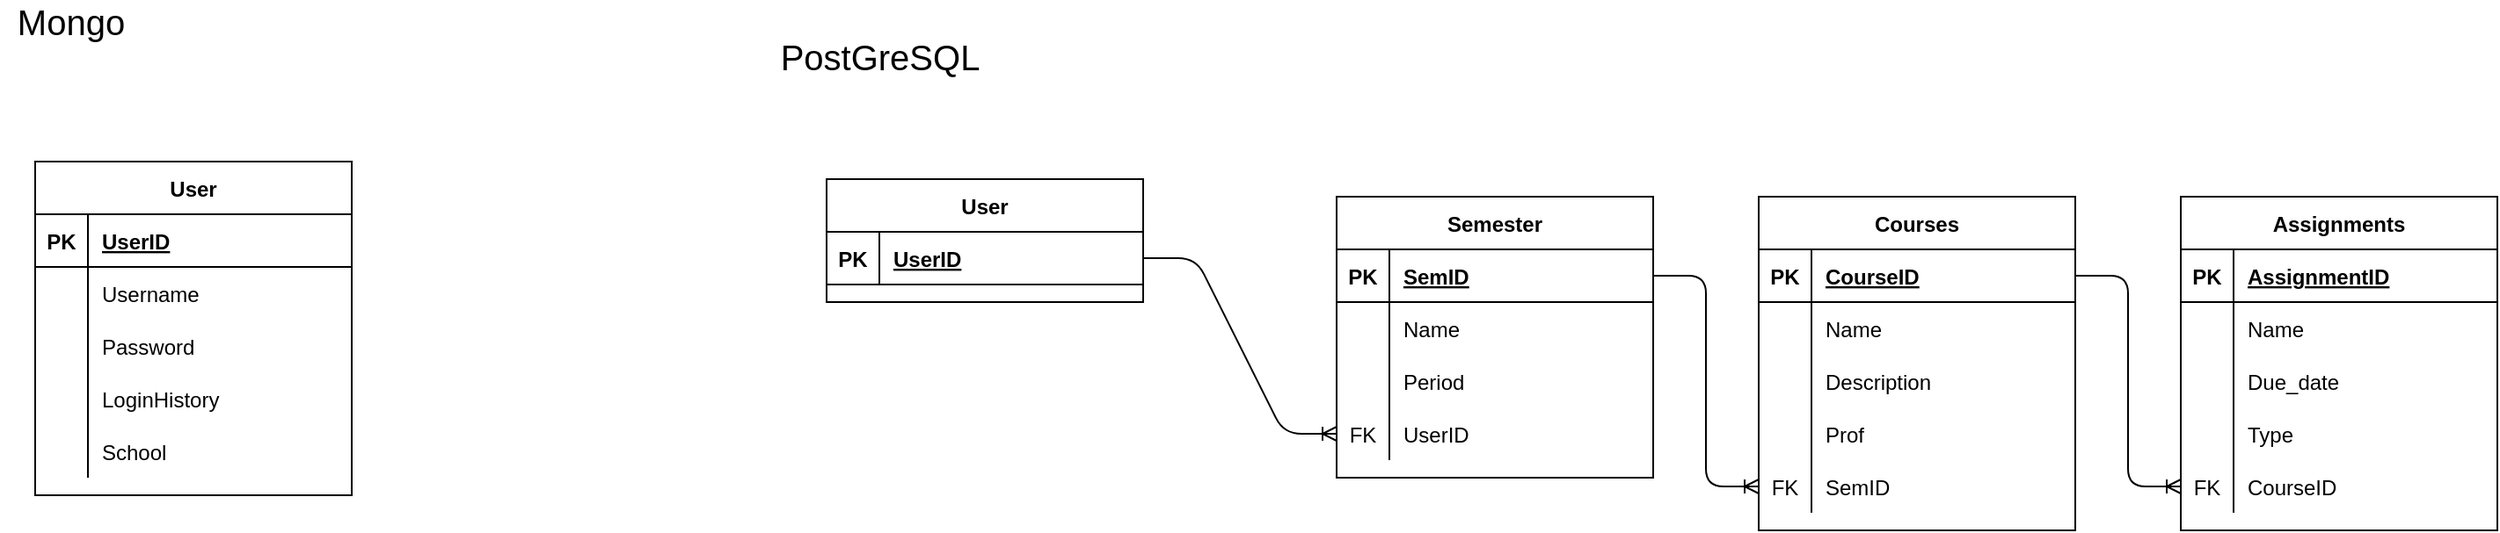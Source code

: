 <mxfile version="14.1.1" type="device"><diagram id="1e05xUhEzXFztGfyfD7P" name="Page-1"><mxGraphModel dx="1422" dy="762" grid="1" gridSize="10" guides="1" tooltips="1" connect="1" arrows="1" fold="1" page="1" pageScale="1" pageWidth="850" pageHeight="1100" math="0" shadow="0"><root><mxCell id="0"/><mxCell id="1" parent="0"/><mxCell id="xFJCQSzcr7MT5ZLuHocD-1" value="User" style="shape=table;startSize=30;container=1;collapsible=1;childLayout=tableLayout;fixedRows=1;rowLines=0;fontStyle=1;align=center;resizeLast=1;" vertex="1" parent="1"><mxGeometry x="100" y="230" width="180" height="190" as="geometry"/></mxCell><mxCell id="xFJCQSzcr7MT5ZLuHocD-2" value="" style="shape=partialRectangle;collapsible=0;dropTarget=0;pointerEvents=0;fillColor=none;top=0;left=0;bottom=1;right=0;points=[[0,0.5],[1,0.5]];portConstraint=eastwest;" vertex="1" parent="xFJCQSzcr7MT5ZLuHocD-1"><mxGeometry y="30" width="180" height="30" as="geometry"/></mxCell><mxCell id="xFJCQSzcr7MT5ZLuHocD-3" value="PK" style="shape=partialRectangle;connectable=0;fillColor=none;top=0;left=0;bottom=0;right=0;fontStyle=1;overflow=hidden;" vertex="1" parent="xFJCQSzcr7MT5ZLuHocD-2"><mxGeometry width="30" height="30" as="geometry"/></mxCell><mxCell id="xFJCQSzcr7MT5ZLuHocD-4" value="UserID" style="shape=partialRectangle;connectable=0;fillColor=none;top=0;left=0;bottom=0;right=0;align=left;spacingLeft=6;fontStyle=5;overflow=hidden;" vertex="1" parent="xFJCQSzcr7MT5ZLuHocD-2"><mxGeometry x="30" width="150" height="30" as="geometry"/></mxCell><mxCell id="xFJCQSzcr7MT5ZLuHocD-5" value="" style="shape=partialRectangle;collapsible=0;dropTarget=0;pointerEvents=0;fillColor=none;top=0;left=0;bottom=0;right=0;points=[[0,0.5],[1,0.5]];portConstraint=eastwest;" vertex="1" parent="xFJCQSzcr7MT5ZLuHocD-1"><mxGeometry y="60" width="180" height="30" as="geometry"/></mxCell><mxCell id="xFJCQSzcr7MT5ZLuHocD-6" value="" style="shape=partialRectangle;connectable=0;fillColor=none;top=0;left=0;bottom=0;right=0;editable=1;overflow=hidden;" vertex="1" parent="xFJCQSzcr7MT5ZLuHocD-5"><mxGeometry width="30" height="30" as="geometry"/></mxCell><mxCell id="xFJCQSzcr7MT5ZLuHocD-7" value="Username" style="shape=partialRectangle;connectable=0;fillColor=none;top=0;left=0;bottom=0;right=0;align=left;spacingLeft=6;overflow=hidden;" vertex="1" parent="xFJCQSzcr7MT5ZLuHocD-5"><mxGeometry x="30" width="150" height="30" as="geometry"/></mxCell><mxCell id="xFJCQSzcr7MT5ZLuHocD-8" value="" style="shape=partialRectangle;collapsible=0;dropTarget=0;pointerEvents=0;fillColor=none;top=0;left=0;bottom=0;right=0;points=[[0,0.5],[1,0.5]];portConstraint=eastwest;" vertex="1" parent="xFJCQSzcr7MT5ZLuHocD-1"><mxGeometry y="90" width="180" height="30" as="geometry"/></mxCell><mxCell id="xFJCQSzcr7MT5ZLuHocD-9" value="" style="shape=partialRectangle;connectable=0;fillColor=none;top=0;left=0;bottom=0;right=0;editable=1;overflow=hidden;" vertex="1" parent="xFJCQSzcr7MT5ZLuHocD-8"><mxGeometry width="30" height="30" as="geometry"/></mxCell><mxCell id="xFJCQSzcr7MT5ZLuHocD-10" value="Password" style="shape=partialRectangle;connectable=0;fillColor=none;top=0;left=0;bottom=0;right=0;align=left;spacingLeft=6;overflow=hidden;" vertex="1" parent="xFJCQSzcr7MT5ZLuHocD-8"><mxGeometry x="30" width="150" height="30" as="geometry"/></mxCell><mxCell id="xFJCQSzcr7MT5ZLuHocD-11" value="" style="shape=partialRectangle;collapsible=0;dropTarget=0;pointerEvents=0;fillColor=none;top=0;left=0;bottom=0;right=0;points=[[0,0.5],[1,0.5]];portConstraint=eastwest;" vertex="1" parent="xFJCQSzcr7MT5ZLuHocD-1"><mxGeometry y="120" width="180" height="30" as="geometry"/></mxCell><mxCell id="xFJCQSzcr7MT5ZLuHocD-12" value="" style="shape=partialRectangle;connectable=0;fillColor=none;top=0;left=0;bottom=0;right=0;editable=1;overflow=hidden;" vertex="1" parent="xFJCQSzcr7MT5ZLuHocD-11"><mxGeometry width="30" height="30" as="geometry"/></mxCell><mxCell id="xFJCQSzcr7MT5ZLuHocD-13" value="LoginHistory" style="shape=partialRectangle;connectable=0;fillColor=none;top=0;left=0;bottom=0;right=0;align=left;spacingLeft=6;overflow=hidden;" vertex="1" parent="xFJCQSzcr7MT5ZLuHocD-11"><mxGeometry x="30" width="150" height="30" as="geometry"/></mxCell><mxCell id="xFJCQSzcr7MT5ZLuHocD-14" value="" style="shape=partialRectangle;collapsible=0;dropTarget=0;pointerEvents=0;fillColor=none;top=0;left=0;bottom=0;right=0;points=[[0,0.5],[1,0.5]];portConstraint=eastwest;" vertex="1" parent="xFJCQSzcr7MT5ZLuHocD-1"><mxGeometry y="150" width="180" height="30" as="geometry"/></mxCell><mxCell id="xFJCQSzcr7MT5ZLuHocD-15" value="" style="shape=partialRectangle;connectable=0;fillColor=none;top=0;left=0;bottom=0;right=0;editable=1;overflow=hidden;" vertex="1" parent="xFJCQSzcr7MT5ZLuHocD-14"><mxGeometry width="30" height="30" as="geometry"/></mxCell><mxCell id="xFJCQSzcr7MT5ZLuHocD-16" value="School" style="shape=partialRectangle;connectable=0;fillColor=none;top=0;left=0;bottom=0;right=0;align=left;spacingLeft=6;overflow=hidden;" vertex="1" parent="xFJCQSzcr7MT5ZLuHocD-14"><mxGeometry x="30" width="150" height="30" as="geometry"/></mxCell><mxCell id="xFJCQSzcr7MT5ZLuHocD-17" value="&lt;font style=&quot;font-size: 20px&quot;&gt;Mongo&lt;/font&gt;" style="text;html=1;align=center;verticalAlign=middle;resizable=0;points=[];autosize=1;" vertex="1" parent="1"><mxGeometry x="80" y="140" width="80" height="20" as="geometry"/></mxCell><mxCell id="xFJCQSzcr7MT5ZLuHocD-18" value="User" style="shape=table;startSize=30;container=1;collapsible=1;childLayout=tableLayout;fixedRows=1;rowLines=0;fontStyle=1;align=center;resizeLast=1;" vertex="1" parent="1"><mxGeometry x="550" y="240" width="180" height="70" as="geometry"/></mxCell><mxCell id="xFJCQSzcr7MT5ZLuHocD-19" value="" style="shape=partialRectangle;collapsible=0;dropTarget=0;pointerEvents=0;fillColor=none;top=0;left=0;bottom=1;right=0;points=[[0,0.5],[1,0.5]];portConstraint=eastwest;" vertex="1" parent="xFJCQSzcr7MT5ZLuHocD-18"><mxGeometry y="30" width="180" height="30" as="geometry"/></mxCell><mxCell id="xFJCQSzcr7MT5ZLuHocD-20" value="PK" style="shape=partialRectangle;connectable=0;fillColor=none;top=0;left=0;bottom=0;right=0;fontStyle=1;overflow=hidden;" vertex="1" parent="xFJCQSzcr7MT5ZLuHocD-19"><mxGeometry width="30" height="30" as="geometry"/></mxCell><mxCell id="xFJCQSzcr7MT5ZLuHocD-21" value="UserID" style="shape=partialRectangle;connectable=0;fillColor=none;top=0;left=0;bottom=0;right=0;align=left;spacingLeft=6;fontStyle=5;overflow=hidden;" vertex="1" parent="xFJCQSzcr7MT5ZLuHocD-19"><mxGeometry x="30" width="150" height="30" as="geometry"/></mxCell><mxCell id="xFJCQSzcr7MT5ZLuHocD-34" value="&lt;font style=&quot;font-size: 20px&quot;&gt;PostGreSQL&lt;/font&gt;" style="text;html=1;align=center;verticalAlign=middle;resizable=0;points=[];autosize=1;" vertex="1" parent="1"><mxGeometry x="515" y="160" width="130" height="20" as="geometry"/></mxCell><mxCell id="xFJCQSzcr7MT5ZLuHocD-35" value="Semester" style="shape=table;startSize=30;container=1;collapsible=1;childLayout=tableLayout;fixedRows=1;rowLines=0;fontStyle=1;align=center;resizeLast=1;" vertex="1" parent="1"><mxGeometry x="840" y="250" width="180" height="160" as="geometry"/></mxCell><mxCell id="xFJCQSzcr7MT5ZLuHocD-36" value="" style="shape=partialRectangle;collapsible=0;dropTarget=0;pointerEvents=0;fillColor=none;top=0;left=0;bottom=1;right=0;points=[[0,0.5],[1,0.5]];portConstraint=eastwest;" vertex="1" parent="xFJCQSzcr7MT5ZLuHocD-35"><mxGeometry y="30" width="180" height="30" as="geometry"/></mxCell><mxCell id="xFJCQSzcr7MT5ZLuHocD-37" value="PK" style="shape=partialRectangle;connectable=0;fillColor=none;top=0;left=0;bottom=0;right=0;fontStyle=1;overflow=hidden;" vertex="1" parent="xFJCQSzcr7MT5ZLuHocD-36"><mxGeometry width="30" height="30" as="geometry"/></mxCell><mxCell id="xFJCQSzcr7MT5ZLuHocD-38" value="SemID" style="shape=partialRectangle;connectable=0;fillColor=none;top=0;left=0;bottom=0;right=0;align=left;spacingLeft=6;fontStyle=5;overflow=hidden;" vertex="1" parent="xFJCQSzcr7MT5ZLuHocD-36"><mxGeometry x="30" width="150" height="30" as="geometry"/></mxCell><mxCell id="xFJCQSzcr7MT5ZLuHocD-39" value="" style="shape=partialRectangle;collapsible=0;dropTarget=0;pointerEvents=0;fillColor=none;top=0;left=0;bottom=0;right=0;points=[[0,0.5],[1,0.5]];portConstraint=eastwest;" vertex="1" parent="xFJCQSzcr7MT5ZLuHocD-35"><mxGeometry y="60" width="180" height="30" as="geometry"/></mxCell><mxCell id="xFJCQSzcr7MT5ZLuHocD-40" value="" style="shape=partialRectangle;connectable=0;fillColor=none;top=0;left=0;bottom=0;right=0;editable=1;overflow=hidden;" vertex="1" parent="xFJCQSzcr7MT5ZLuHocD-39"><mxGeometry width="30" height="30" as="geometry"/></mxCell><mxCell id="xFJCQSzcr7MT5ZLuHocD-41" value="Name" style="shape=partialRectangle;connectable=0;fillColor=none;top=0;left=0;bottom=0;right=0;align=left;spacingLeft=6;overflow=hidden;" vertex="1" parent="xFJCQSzcr7MT5ZLuHocD-39"><mxGeometry x="30" width="150" height="30" as="geometry"/></mxCell><mxCell id="xFJCQSzcr7MT5ZLuHocD-42" value="" style="shape=partialRectangle;collapsible=0;dropTarget=0;pointerEvents=0;fillColor=none;top=0;left=0;bottom=0;right=0;points=[[0,0.5],[1,0.5]];portConstraint=eastwest;" vertex="1" parent="xFJCQSzcr7MT5ZLuHocD-35"><mxGeometry y="90" width="180" height="30" as="geometry"/></mxCell><mxCell id="xFJCQSzcr7MT5ZLuHocD-43" value="" style="shape=partialRectangle;connectable=0;fillColor=none;top=0;left=0;bottom=0;right=0;editable=1;overflow=hidden;" vertex="1" parent="xFJCQSzcr7MT5ZLuHocD-42"><mxGeometry width="30" height="30" as="geometry"/></mxCell><mxCell id="xFJCQSzcr7MT5ZLuHocD-44" value="Period" style="shape=partialRectangle;connectable=0;fillColor=none;top=0;left=0;bottom=0;right=0;align=left;spacingLeft=6;overflow=hidden;" vertex="1" parent="xFJCQSzcr7MT5ZLuHocD-42"><mxGeometry x="30" width="150" height="30" as="geometry"/></mxCell><mxCell id="xFJCQSzcr7MT5ZLuHocD-45" value="" style="shape=partialRectangle;collapsible=0;dropTarget=0;pointerEvents=0;fillColor=none;top=0;left=0;bottom=0;right=0;points=[[0,0.5],[1,0.5]];portConstraint=eastwest;" vertex="1" parent="xFJCQSzcr7MT5ZLuHocD-35"><mxGeometry y="120" width="180" height="30" as="geometry"/></mxCell><mxCell id="xFJCQSzcr7MT5ZLuHocD-46" value="FK" style="shape=partialRectangle;connectable=0;fillColor=none;top=0;left=0;bottom=0;right=0;editable=1;overflow=hidden;" vertex="1" parent="xFJCQSzcr7MT5ZLuHocD-45"><mxGeometry width="30" height="30" as="geometry"/></mxCell><mxCell id="xFJCQSzcr7MT5ZLuHocD-47" value="UserID" style="shape=partialRectangle;connectable=0;fillColor=none;top=0;left=0;bottom=0;right=0;align=left;spacingLeft=6;overflow=hidden;" vertex="1" parent="xFJCQSzcr7MT5ZLuHocD-45"><mxGeometry x="30" width="150" height="30" as="geometry"/></mxCell><mxCell id="xFJCQSzcr7MT5ZLuHocD-51" value="Courses" style="shape=table;startSize=30;container=1;collapsible=1;childLayout=tableLayout;fixedRows=1;rowLines=0;fontStyle=1;align=center;resizeLast=1;" vertex="1" parent="1"><mxGeometry x="1080" y="250" width="180" height="190" as="geometry"/></mxCell><mxCell id="xFJCQSzcr7MT5ZLuHocD-52" value="" style="shape=partialRectangle;collapsible=0;dropTarget=0;pointerEvents=0;fillColor=none;top=0;left=0;bottom=1;right=0;points=[[0,0.5],[1,0.5]];portConstraint=eastwest;" vertex="1" parent="xFJCQSzcr7MT5ZLuHocD-51"><mxGeometry y="30" width="180" height="30" as="geometry"/></mxCell><mxCell id="xFJCQSzcr7MT5ZLuHocD-53" value="PK" style="shape=partialRectangle;connectable=0;fillColor=none;top=0;left=0;bottom=0;right=0;fontStyle=1;overflow=hidden;" vertex="1" parent="xFJCQSzcr7MT5ZLuHocD-52"><mxGeometry width="30" height="30" as="geometry"/></mxCell><mxCell id="xFJCQSzcr7MT5ZLuHocD-54" value="CourseID" style="shape=partialRectangle;connectable=0;fillColor=none;top=0;left=0;bottom=0;right=0;align=left;spacingLeft=6;fontStyle=5;overflow=hidden;" vertex="1" parent="xFJCQSzcr7MT5ZLuHocD-52"><mxGeometry x="30" width="150" height="30" as="geometry"/></mxCell><mxCell id="xFJCQSzcr7MT5ZLuHocD-55" value="" style="shape=partialRectangle;collapsible=0;dropTarget=0;pointerEvents=0;fillColor=none;top=0;left=0;bottom=0;right=0;points=[[0,0.5],[1,0.5]];portConstraint=eastwest;" vertex="1" parent="xFJCQSzcr7MT5ZLuHocD-51"><mxGeometry y="60" width="180" height="30" as="geometry"/></mxCell><mxCell id="xFJCQSzcr7MT5ZLuHocD-56" value="" style="shape=partialRectangle;connectable=0;fillColor=none;top=0;left=0;bottom=0;right=0;editable=1;overflow=hidden;" vertex="1" parent="xFJCQSzcr7MT5ZLuHocD-55"><mxGeometry width="30" height="30" as="geometry"/></mxCell><mxCell id="xFJCQSzcr7MT5ZLuHocD-57" value="Name " style="shape=partialRectangle;connectable=0;fillColor=none;top=0;left=0;bottom=0;right=0;align=left;spacingLeft=6;overflow=hidden;" vertex="1" parent="xFJCQSzcr7MT5ZLuHocD-55"><mxGeometry x="30" width="150" height="30" as="geometry"/></mxCell><mxCell id="xFJCQSzcr7MT5ZLuHocD-58" value="" style="shape=partialRectangle;collapsible=0;dropTarget=0;pointerEvents=0;fillColor=none;top=0;left=0;bottom=0;right=0;points=[[0,0.5],[1,0.5]];portConstraint=eastwest;" vertex="1" parent="xFJCQSzcr7MT5ZLuHocD-51"><mxGeometry y="90" width="180" height="30" as="geometry"/></mxCell><mxCell id="xFJCQSzcr7MT5ZLuHocD-59" value="" style="shape=partialRectangle;connectable=0;fillColor=none;top=0;left=0;bottom=0;right=0;editable=1;overflow=hidden;" vertex="1" parent="xFJCQSzcr7MT5ZLuHocD-58"><mxGeometry width="30" height="30" as="geometry"/></mxCell><mxCell id="xFJCQSzcr7MT5ZLuHocD-60" value="Description" style="shape=partialRectangle;connectable=0;fillColor=none;top=0;left=0;bottom=0;right=0;align=left;spacingLeft=6;overflow=hidden;" vertex="1" parent="xFJCQSzcr7MT5ZLuHocD-58"><mxGeometry x="30" width="150" height="30" as="geometry"/></mxCell><mxCell id="xFJCQSzcr7MT5ZLuHocD-61" value="" style="shape=partialRectangle;collapsible=0;dropTarget=0;pointerEvents=0;fillColor=none;top=0;left=0;bottom=0;right=0;points=[[0,0.5],[1,0.5]];portConstraint=eastwest;" vertex="1" parent="xFJCQSzcr7MT5ZLuHocD-51"><mxGeometry y="120" width="180" height="30" as="geometry"/></mxCell><mxCell id="xFJCQSzcr7MT5ZLuHocD-62" value="" style="shape=partialRectangle;connectable=0;fillColor=none;top=0;left=0;bottom=0;right=0;editable=1;overflow=hidden;" vertex="1" parent="xFJCQSzcr7MT5ZLuHocD-61"><mxGeometry width="30" height="30" as="geometry"/></mxCell><mxCell id="xFJCQSzcr7MT5ZLuHocD-63" value="Prof" style="shape=partialRectangle;connectable=0;fillColor=none;top=0;left=0;bottom=0;right=0;align=left;spacingLeft=6;overflow=hidden;" vertex="1" parent="xFJCQSzcr7MT5ZLuHocD-61"><mxGeometry x="30" width="150" height="30" as="geometry"/></mxCell><mxCell id="xFJCQSzcr7MT5ZLuHocD-64" value="" style="shape=partialRectangle;collapsible=0;dropTarget=0;pointerEvents=0;fillColor=none;top=0;left=0;bottom=0;right=0;points=[[0,0.5],[1,0.5]];portConstraint=eastwest;" vertex="1" parent="xFJCQSzcr7MT5ZLuHocD-51"><mxGeometry y="150" width="180" height="30" as="geometry"/></mxCell><mxCell id="xFJCQSzcr7MT5ZLuHocD-65" value="FK" style="shape=partialRectangle;connectable=0;fillColor=none;top=0;left=0;bottom=0;right=0;editable=1;overflow=hidden;" vertex="1" parent="xFJCQSzcr7MT5ZLuHocD-64"><mxGeometry width="30" height="30" as="geometry"/></mxCell><mxCell id="xFJCQSzcr7MT5ZLuHocD-66" value="SemID" style="shape=partialRectangle;connectable=0;fillColor=none;top=0;left=0;bottom=0;right=0;align=left;spacingLeft=6;overflow=hidden;" vertex="1" parent="xFJCQSzcr7MT5ZLuHocD-64"><mxGeometry x="30" width="150" height="30" as="geometry"/></mxCell><mxCell id="xFJCQSzcr7MT5ZLuHocD-67" value="Assignments" style="shape=table;startSize=30;container=1;collapsible=1;childLayout=tableLayout;fixedRows=1;rowLines=0;fontStyle=1;align=center;resizeLast=1;" vertex="1" parent="1"><mxGeometry x="1320" y="250" width="180" height="190" as="geometry"/></mxCell><mxCell id="xFJCQSzcr7MT5ZLuHocD-68" value="" style="shape=partialRectangle;collapsible=0;dropTarget=0;pointerEvents=0;fillColor=none;top=0;left=0;bottom=1;right=0;points=[[0,0.5],[1,0.5]];portConstraint=eastwest;" vertex="1" parent="xFJCQSzcr7MT5ZLuHocD-67"><mxGeometry y="30" width="180" height="30" as="geometry"/></mxCell><mxCell id="xFJCQSzcr7MT5ZLuHocD-69" value="PK" style="shape=partialRectangle;connectable=0;fillColor=none;top=0;left=0;bottom=0;right=0;fontStyle=1;overflow=hidden;" vertex="1" parent="xFJCQSzcr7MT5ZLuHocD-68"><mxGeometry width="30" height="30" as="geometry"/></mxCell><mxCell id="xFJCQSzcr7MT5ZLuHocD-70" value="AssignmentID" style="shape=partialRectangle;connectable=0;fillColor=none;top=0;left=0;bottom=0;right=0;align=left;spacingLeft=6;fontStyle=5;overflow=hidden;" vertex="1" parent="xFJCQSzcr7MT5ZLuHocD-68"><mxGeometry x="30" width="150" height="30" as="geometry"/></mxCell><mxCell id="xFJCQSzcr7MT5ZLuHocD-71" value="" style="shape=partialRectangle;collapsible=0;dropTarget=0;pointerEvents=0;fillColor=none;top=0;left=0;bottom=0;right=0;points=[[0,0.5],[1,0.5]];portConstraint=eastwest;" vertex="1" parent="xFJCQSzcr7MT5ZLuHocD-67"><mxGeometry y="60" width="180" height="30" as="geometry"/></mxCell><mxCell id="xFJCQSzcr7MT5ZLuHocD-72" value="" style="shape=partialRectangle;connectable=0;fillColor=none;top=0;left=0;bottom=0;right=0;editable=1;overflow=hidden;" vertex="1" parent="xFJCQSzcr7MT5ZLuHocD-71"><mxGeometry width="30" height="30" as="geometry"/></mxCell><mxCell id="xFJCQSzcr7MT5ZLuHocD-73" value="Name " style="shape=partialRectangle;connectable=0;fillColor=none;top=0;left=0;bottom=0;right=0;align=left;spacingLeft=6;overflow=hidden;" vertex="1" parent="xFJCQSzcr7MT5ZLuHocD-71"><mxGeometry x="30" width="150" height="30" as="geometry"/></mxCell><mxCell id="xFJCQSzcr7MT5ZLuHocD-74" value="" style="shape=partialRectangle;collapsible=0;dropTarget=0;pointerEvents=0;fillColor=none;top=0;left=0;bottom=0;right=0;points=[[0,0.5],[1,0.5]];portConstraint=eastwest;" vertex="1" parent="xFJCQSzcr7MT5ZLuHocD-67"><mxGeometry y="90" width="180" height="30" as="geometry"/></mxCell><mxCell id="xFJCQSzcr7MT5ZLuHocD-75" value="" style="shape=partialRectangle;connectable=0;fillColor=none;top=0;left=0;bottom=0;right=0;editable=1;overflow=hidden;" vertex="1" parent="xFJCQSzcr7MT5ZLuHocD-74"><mxGeometry width="30" height="30" as="geometry"/></mxCell><mxCell id="xFJCQSzcr7MT5ZLuHocD-76" value="Due_date" style="shape=partialRectangle;connectable=0;fillColor=none;top=0;left=0;bottom=0;right=0;align=left;spacingLeft=6;overflow=hidden;" vertex="1" parent="xFJCQSzcr7MT5ZLuHocD-74"><mxGeometry x="30" width="150" height="30" as="geometry"/></mxCell><mxCell id="xFJCQSzcr7MT5ZLuHocD-77" value="" style="shape=partialRectangle;collapsible=0;dropTarget=0;pointerEvents=0;fillColor=none;top=0;left=0;bottom=0;right=0;points=[[0,0.5],[1,0.5]];portConstraint=eastwest;" vertex="1" parent="xFJCQSzcr7MT5ZLuHocD-67"><mxGeometry y="120" width="180" height="30" as="geometry"/></mxCell><mxCell id="xFJCQSzcr7MT5ZLuHocD-78" value="" style="shape=partialRectangle;connectable=0;fillColor=none;top=0;left=0;bottom=0;right=0;editable=1;overflow=hidden;" vertex="1" parent="xFJCQSzcr7MT5ZLuHocD-77"><mxGeometry width="30" height="30" as="geometry"/></mxCell><mxCell id="xFJCQSzcr7MT5ZLuHocD-79" value="Type" style="shape=partialRectangle;connectable=0;fillColor=none;top=0;left=0;bottom=0;right=0;align=left;spacingLeft=6;overflow=hidden;" vertex="1" parent="xFJCQSzcr7MT5ZLuHocD-77"><mxGeometry x="30" width="150" height="30" as="geometry"/></mxCell><mxCell id="xFJCQSzcr7MT5ZLuHocD-80" value="" style="shape=partialRectangle;collapsible=0;dropTarget=0;pointerEvents=0;fillColor=none;top=0;left=0;bottom=0;right=0;points=[[0,0.5],[1,0.5]];portConstraint=eastwest;" vertex="1" parent="xFJCQSzcr7MT5ZLuHocD-67"><mxGeometry y="150" width="180" height="30" as="geometry"/></mxCell><mxCell id="xFJCQSzcr7MT5ZLuHocD-81" value="FK" style="shape=partialRectangle;connectable=0;fillColor=none;top=0;left=0;bottom=0;right=0;editable=1;overflow=hidden;" vertex="1" parent="xFJCQSzcr7MT5ZLuHocD-80"><mxGeometry width="30" height="30" as="geometry"/></mxCell><mxCell id="xFJCQSzcr7MT5ZLuHocD-82" value="CourseID" style="shape=partialRectangle;connectable=0;fillColor=none;top=0;left=0;bottom=0;right=0;align=left;spacingLeft=6;overflow=hidden;" vertex="1" parent="xFJCQSzcr7MT5ZLuHocD-80"><mxGeometry x="30" width="150" height="30" as="geometry"/></mxCell><mxCell id="xFJCQSzcr7MT5ZLuHocD-83" value="" style="edgeStyle=entityRelationEdgeStyle;fontSize=12;html=1;endArrow=ERoneToMany;entryX=0;entryY=0.5;entryDx=0;entryDy=0;exitX=1;exitY=0.5;exitDx=0;exitDy=0;" edge="1" parent="1" source="xFJCQSzcr7MT5ZLuHocD-19" target="xFJCQSzcr7MT5ZLuHocD-45"><mxGeometry width="100" height="100" relative="1" as="geometry"><mxPoint x="650" y="440" as="sourcePoint"/><mxPoint x="750" y="340" as="targetPoint"/></mxGeometry></mxCell><mxCell id="xFJCQSzcr7MT5ZLuHocD-84" value="" style="edgeStyle=entityRelationEdgeStyle;fontSize=12;html=1;endArrow=ERoneToMany;entryX=0;entryY=0.5;entryDx=0;entryDy=0;exitX=1;exitY=0.5;exitDx=0;exitDy=0;" edge="1" parent="1" source="xFJCQSzcr7MT5ZLuHocD-36" target="xFJCQSzcr7MT5ZLuHocD-64"><mxGeometry width="100" height="100" relative="1" as="geometry"><mxPoint x="1040" y="370" as="sourcePoint"/><mxPoint x="1120" y="500" as="targetPoint"/></mxGeometry></mxCell><mxCell id="xFJCQSzcr7MT5ZLuHocD-85" value="" style="edgeStyle=entityRelationEdgeStyle;fontSize=12;html=1;endArrow=ERoneToMany;entryX=0;entryY=0.5;entryDx=0;entryDy=0;exitX=1;exitY=0.5;exitDx=0;exitDy=0;" edge="1" parent="1" source="xFJCQSzcr7MT5ZLuHocD-52" target="xFJCQSzcr7MT5ZLuHocD-80"><mxGeometry width="100" height="100" relative="1" as="geometry"><mxPoint x="1250" y="470" as="sourcePoint"/><mxPoint x="1400" y="540" as="targetPoint"/></mxGeometry></mxCell></root></mxGraphModel></diagram></mxfile>